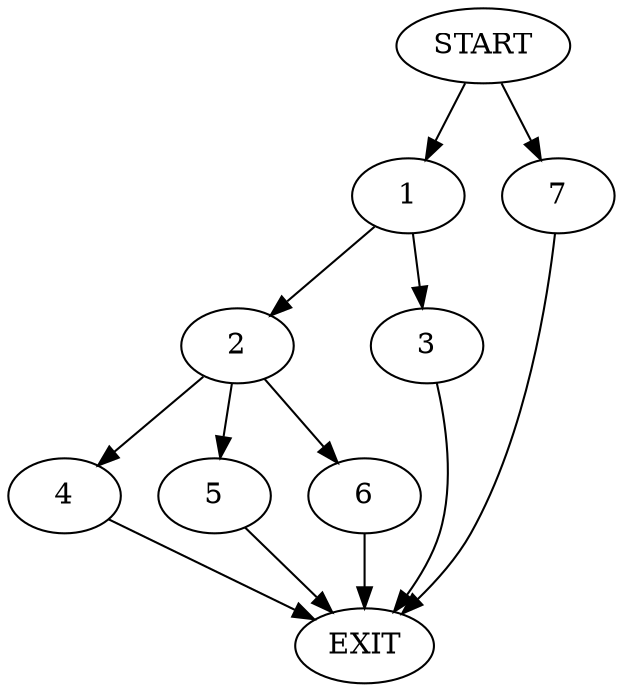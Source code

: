 digraph {
0 [label="START"]
8 [label="EXIT"]
0 -> 1
1 -> 2
1 -> 3
3 -> 8
2 -> 4
2 -> 5
2 -> 6
4 -> 8
6 -> 8
5 -> 8
0 -> 7
7 -> 8
}
